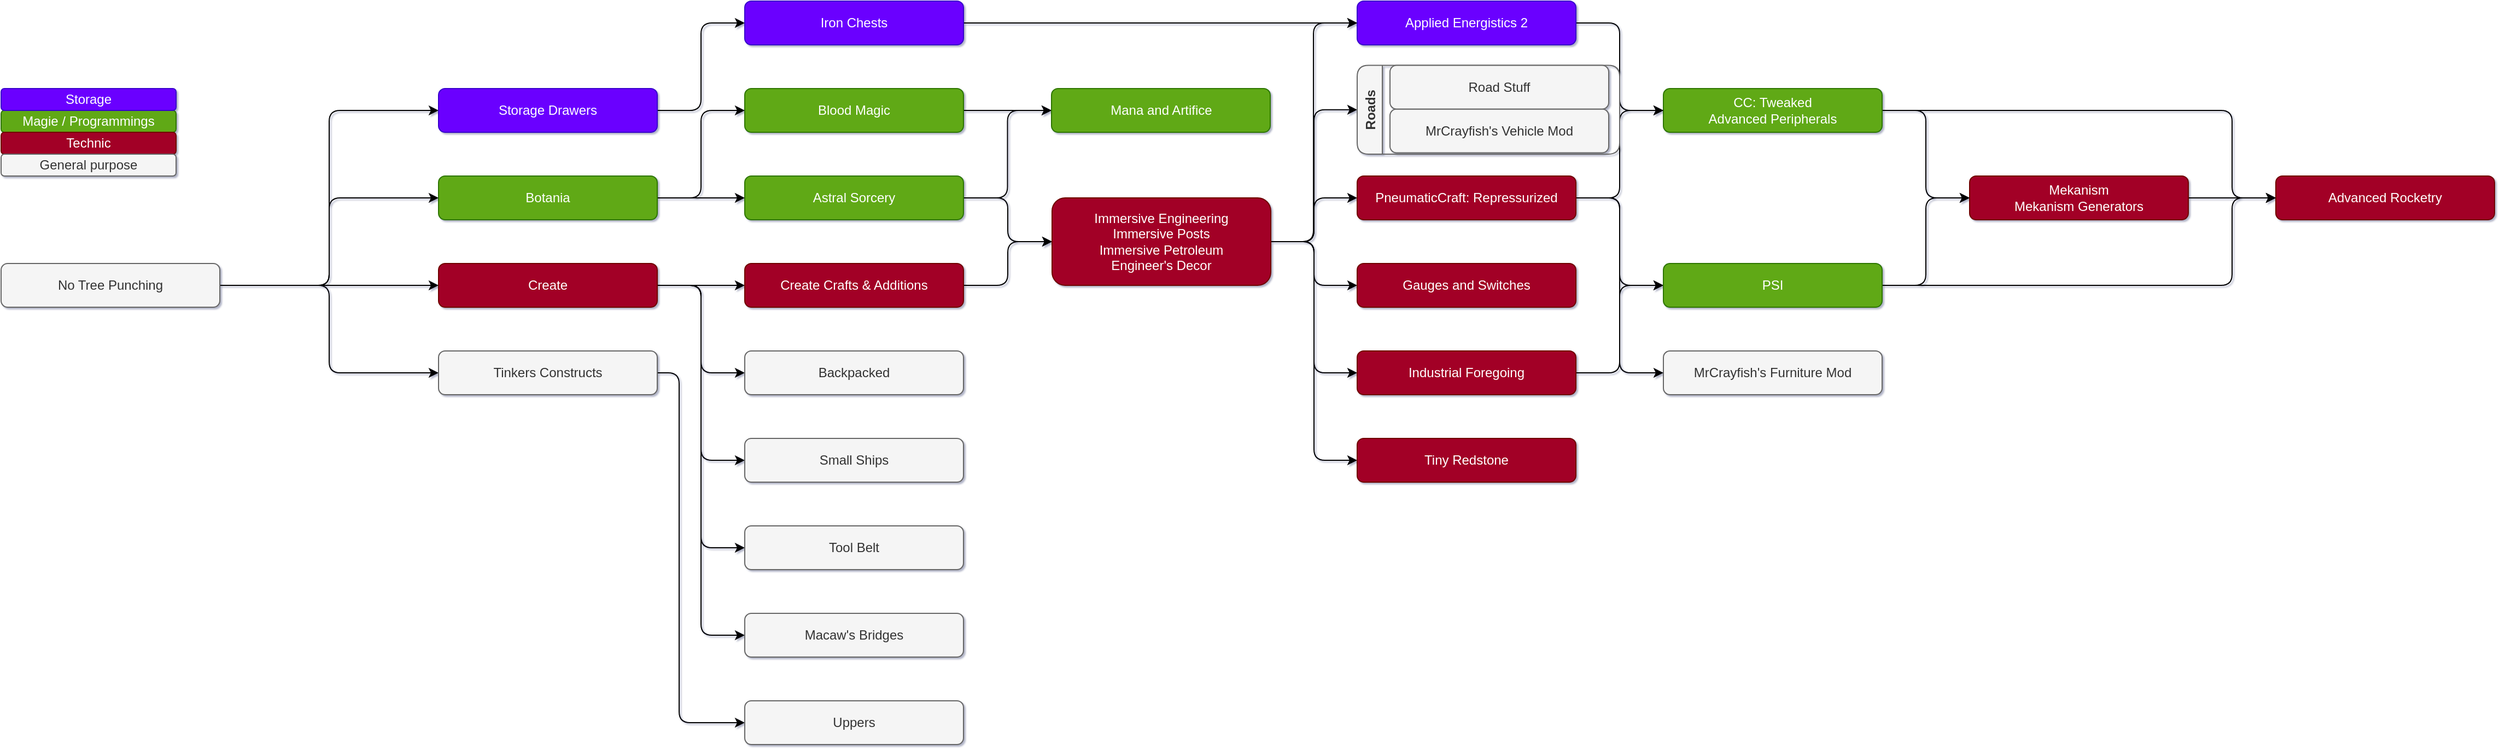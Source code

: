 <mxfile>
    <diagram id="PDRE0Cveb01P1eIBBATt" name="Page-1">
        <mxGraphModel dx="1284" dy="588" grid="1" gridSize="10" guides="1" tooltips="1" connect="1" arrows="1" fold="1" page="1" pageScale="1" pageWidth="827" pageHeight="1169" math="0" shadow="1">
            <root>
                <mxCell id="0"/>
                <mxCell id="1" parent="0"/>
                <mxCell id="sIiB_S7cS-G8sJ5ROPBF-43" style="edgeStyle=orthogonalEdgeStyle;orthogonalLoop=1;jettySize=auto;html=1;exitX=1;exitY=0.5;exitDx=0;exitDy=0;entryX=0;entryY=0.5;entryDx=0;entryDy=0;fontFamily=Helvetica;" parent="1" source="hzLjflLPz5hR0N56K6hU-1" target="hzLjflLPz5hR0N56K6hU-18" edge="1">
                    <mxGeometry relative="1" as="geometry"/>
                </mxCell>
                <mxCell id="sIiB_S7cS-G8sJ5ROPBF-47" style="edgeStyle=orthogonalEdgeStyle;orthogonalLoop=1;jettySize=auto;html=1;exitX=1;exitY=0.5;exitDx=0;exitDy=0;entryX=0;entryY=0.5;entryDx=0;entryDy=0;fontFamily=Helvetica;" parent="1" source="hzLjflLPz5hR0N56K6hU-1" target="hzLjflLPz5hR0N56K6hU-2" edge="1">
                    <mxGeometry relative="1" as="geometry">
                        <Array as="points">
                            <mxPoint x="2120" y="180"/>
                            <mxPoint x="2120" y="260"/>
                        </Array>
                    </mxGeometry>
                </mxCell>
                <mxCell id="hzLjflLPz5hR0N56K6hU-1" value="CC: Tweaked&lt;br&gt;Advanced Peripherals" style="whiteSpace=wrap;html=1;fontFamily=Helvetica;fillColor=#60a917;strokeColor=#2D7600;fontColor=#ffffff;rounded=1;" parent="1" vertex="1">
                    <mxGeometry x="1600" y="160" width="200" height="40" as="geometry"/>
                </mxCell>
                <mxCell id="hzLjflLPz5hR0N56K6hU-2" value="Advanced Rocketry" style="whiteSpace=wrap;html=1;fontFamily=Helvetica;fillColor=#a20025;strokeColor=#6F0000;fontColor=#ffffff;rounded=1;" parent="1" vertex="1">
                    <mxGeometry x="2160" y="240" width="200" height="40" as="geometry"/>
                </mxCell>
                <mxCell id="sIiB_S7cS-G8sJ5ROPBF-42" style="edgeStyle=orthogonalEdgeStyle;orthogonalLoop=1;jettySize=auto;html=1;exitX=1;exitY=0.5;exitDx=0;exitDy=0;entryX=0;entryY=0.5;entryDx=0;entryDy=0;fontFamily=Helvetica;" parent="1" source="hzLjflLPz5hR0N56K6hU-3" target="hzLjflLPz5hR0N56K6hU-1" edge="1">
                    <mxGeometry relative="1" as="geometry"/>
                </mxCell>
                <mxCell id="hzLjflLPz5hR0N56K6hU-3" value="Applied Energistics 2" style="whiteSpace=wrap;html=1;fontFamily=Helvetica;fillColor=#6a00ff;strokeColor=#3700CC;fontColor=#ffffff;rounded=1;" parent="1" vertex="1">
                    <mxGeometry x="1320" y="80" width="200" height="40" as="geometry"/>
                </mxCell>
                <mxCell id="sIiB_S7cS-G8sJ5ROPBF-20" style="edgeStyle=orthogonalEdgeStyle;orthogonalLoop=1;jettySize=auto;html=1;exitX=1;exitY=0.5;exitDx=0;exitDy=0;entryX=0;entryY=0.5;entryDx=0;entryDy=0;fontFamily=Helvetica;" parent="1" source="hzLjflLPz5hR0N56K6hU-5" target="hzLjflLPz5hR0N56K6hU-12" edge="1">
                    <mxGeometry relative="1" as="geometry"/>
                </mxCell>
                <mxCell id="sIiB_S7cS-G8sJ5ROPBF-23" style="edgeStyle=orthogonalEdgeStyle;orthogonalLoop=1;jettySize=auto;html=1;exitX=1;exitY=0.5;exitDx=0;exitDy=0;entryX=0;entryY=0.5;entryDx=0;entryDy=0;fontFamily=Helvetica;" parent="1" source="hzLjflLPz5hR0N56K6hU-5" target="hzLjflLPz5hR0N56K6hU-17" edge="1">
                    <mxGeometry relative="1" as="geometry"/>
                </mxCell>
                <mxCell id="hzLjflLPz5hR0N56K6hU-5" value="Astral Sorcery" style="whiteSpace=wrap;html=1;fontFamily=Helvetica;fillColor=#60a917;strokeColor=#2D7600;fontColor=#ffffff;rounded=1;" parent="1" vertex="1">
                    <mxGeometry x="760" y="240" width="200" height="40" as="geometry"/>
                </mxCell>
                <mxCell id="sIiB_S7cS-G8sJ5ROPBF-25" style="edgeStyle=orthogonalEdgeStyle;orthogonalLoop=1;jettySize=auto;html=1;exitX=1;exitY=0.5;exitDx=0;exitDy=0;entryX=0;entryY=0.5;entryDx=0;entryDy=0;fontFamily=Helvetica;" parent="1" source="hzLjflLPz5hR0N56K6hU-8" target="hzLjflLPz5hR0N56K6hU-17" edge="1">
                    <mxGeometry relative="1" as="geometry"/>
                </mxCell>
                <mxCell id="hzLjflLPz5hR0N56K6hU-8" value="Blood Magic" style="whiteSpace=wrap;html=1;fontFamily=Helvetica;fillColor=#60a917;strokeColor=#2D7600;fontColor=#ffffff;rounded=1;" parent="1" vertex="1">
                    <mxGeometry x="760" y="160" width="200" height="40" as="geometry"/>
                </mxCell>
                <mxCell id="sIiB_S7cS-G8sJ5ROPBF-21" style="edgeStyle=orthogonalEdgeStyle;orthogonalLoop=1;jettySize=auto;html=1;exitX=1;exitY=0.5;exitDx=0;exitDy=0;entryX=0;entryY=0.5;entryDx=0;entryDy=0;fontFamily=Helvetica;" parent="1" source="hzLjflLPz5hR0N56K6hU-9" target="hzLjflLPz5hR0N56K6hU-5" edge="1">
                    <mxGeometry relative="1" as="geometry"/>
                </mxCell>
                <mxCell id="sIiB_S7cS-G8sJ5ROPBF-22" style="edgeStyle=orthogonalEdgeStyle;orthogonalLoop=1;jettySize=auto;html=1;exitX=1;exitY=0.5;exitDx=0;exitDy=0;entryX=0;entryY=0.5;entryDx=0;entryDy=0;fontFamily=Helvetica;" parent="1" source="hzLjflLPz5hR0N56K6hU-9" target="hzLjflLPz5hR0N56K6hU-8" edge="1">
                    <mxGeometry relative="1" as="geometry"/>
                </mxCell>
                <mxCell id="hzLjflLPz5hR0N56K6hU-9" value="Botania&lt;span style=&quot;font-size: 0px; white-space: nowrap;&quot;&gt;%3CmxGraphModel%3E%3Croot%3E%3CmxCell%20id%3D%220%22%2F%3E%3CmxCell%20id%3D%221%22%20parent%3D%220%22%2F%3E%3CmxCell%20id%3D%222%22%20value%3D%22%22%20style%3D%22rounded%3D1%3BwhiteSpace%3Dwrap%3Bhtml%3D1%3B%22%20vertex%3D%221%22%20parent%3D%221%22%3E%3CmxGeometry%20x%3D%22330%22%20y%3D%22250%22%20width%3D%22200%22%20height%3D%2240%22%20as%3D%22geometry%22%2F%3E%3C%2FmxCell%3E%3C%2Froot%3E%3C%2FmxGraphModel%3E&lt;/span&gt;" style="whiteSpace=wrap;html=1;fontFamily=Helvetica;fillColor=#60a917;strokeColor=#2D7600;fontColor=#ffffff;rounded=1;" parent="1" vertex="1">
                    <mxGeometry x="480" y="240" width="200" height="40" as="geometry"/>
                </mxCell>
                <mxCell id="sIiB_S7cS-G8sJ5ROPBF-12" style="edgeStyle=orthogonalEdgeStyle;orthogonalLoop=1;jettySize=auto;html=1;exitX=1;exitY=0.5;exitDx=0;exitDy=0;entryX=0;entryY=0.5;entryDx=0;entryDy=0;fontFamily=Helvetica;" parent="1" source="hzLjflLPz5hR0N56K6hU-10" target="hzLjflLPz5hR0N56K6hU-11" edge="1">
                    <mxGeometry relative="1" as="geometry"/>
                </mxCell>
                <mxCell id="2" style="edgeStyle=orthogonalEdgeStyle;orthogonalLoop=1;jettySize=auto;html=1;exitX=1;exitY=0.5;exitDx=0;exitDy=0;entryX=0;entryY=0.5;entryDx=0;entryDy=0;" parent="1" source="hzLjflLPz5hR0N56K6hU-10" target="hzLjflLPz5hR0N56K6hU-7" edge="1">
                    <mxGeometry relative="1" as="geometry"/>
                </mxCell>
                <mxCell id="3" style="edgeStyle=orthogonalEdgeStyle;orthogonalLoop=1;jettySize=auto;html=1;exitX=1;exitY=0.5;exitDx=0;exitDy=0;entryX=0;entryY=0.5;entryDx=0;entryDy=0;" parent="1" source="hzLjflLPz5hR0N56K6hU-10" target="hzLjflLPz5hR0N56K6hU-25" edge="1">
                    <mxGeometry relative="1" as="geometry"/>
                </mxCell>
                <mxCell id="4" style="edgeStyle=orthogonalEdgeStyle;orthogonalLoop=1;jettySize=auto;html=1;exitX=1;exitY=0.5;exitDx=0;exitDy=0;entryX=0;entryY=0.5;entryDx=0;entryDy=0;" parent="1" source="hzLjflLPz5hR0N56K6hU-10" target="hzLjflLPz5hR0N56K6hU-29" edge="1">
                    <mxGeometry relative="1" as="geometry"/>
                </mxCell>
                <mxCell id="5" style="edgeStyle=orthogonalEdgeStyle;orthogonalLoop=1;jettySize=auto;html=1;exitX=1;exitY=0.5;exitDx=0;exitDy=0;entryX=0;entryY=0.5;entryDx=0;entryDy=0;" parent="1" source="hzLjflLPz5hR0N56K6hU-10" target="hzLjflLPz5hR0N56K6hU-16" edge="1">
                    <mxGeometry relative="1" as="geometry"/>
                </mxCell>
                <mxCell id="hzLjflLPz5hR0N56K6hU-10" value="Create" style="whiteSpace=wrap;html=1;fontFamily=Helvetica;fillColor=#a20025;strokeColor=#6F0000;fontColor=#ffffff;rounded=1;" parent="1" vertex="1">
                    <mxGeometry x="480" y="320" width="200" height="40" as="geometry"/>
                </mxCell>
                <mxCell id="sIiB_S7cS-G8sJ5ROPBF-18" style="edgeStyle=orthogonalEdgeStyle;orthogonalLoop=1;jettySize=auto;html=1;exitX=1;exitY=0.5;exitDx=0;exitDy=0;entryX=0;entryY=0.5;entryDx=0;entryDy=0;fontFamily=Helvetica;" parent="1" source="hzLjflLPz5hR0N56K6hU-11" target="hzLjflLPz5hR0N56K6hU-12" edge="1">
                    <mxGeometry relative="1" as="geometry"/>
                </mxCell>
                <mxCell id="hzLjflLPz5hR0N56K6hU-11" value="Create Crafts &amp;amp; Additions" style="whiteSpace=wrap;html=1;fontFamily=Helvetica;fillColor=#a20025;strokeColor=#6F0000;fontColor=#ffffff;rounded=1;" parent="1" vertex="1">
                    <mxGeometry x="760" y="320" width="200" height="40" as="geometry"/>
                </mxCell>
                <mxCell id="sIiB_S7cS-G8sJ5ROPBF-27" style="edgeStyle=orthogonalEdgeStyle;orthogonalLoop=1;jettySize=auto;html=1;exitX=1;exitY=0.5;exitDx=0;exitDy=0;entryX=0;entryY=0.5;entryDx=0;entryDy=0;fontFamily=Helvetica;" parent="1" source="hzLjflLPz5hR0N56K6hU-12" target="hzLjflLPz5hR0N56K6hU-22" edge="1">
                    <mxGeometry relative="1" as="geometry"/>
                </mxCell>
                <mxCell id="sIiB_S7cS-G8sJ5ROPBF-28" style="edgeStyle=orthogonalEdgeStyle;orthogonalLoop=1;jettySize=auto;html=1;exitX=1;exitY=0.5;exitDx=0;exitDy=0;entryX=0;entryY=0.5;entryDx=0;entryDy=0;fontFamily=Helvetica;" parent="1" source="hzLjflLPz5hR0N56K6hU-12" target="hzLjflLPz5hR0N56K6hU-13" edge="1">
                    <mxGeometry relative="1" as="geometry"/>
                </mxCell>
                <mxCell id="sIiB_S7cS-G8sJ5ROPBF-33" style="edgeStyle=orthogonalEdgeStyle;orthogonalLoop=1;jettySize=auto;html=1;exitX=1;exitY=0.5;exitDx=0;exitDy=0;entryX=0;entryY=0.5;entryDx=0;entryDy=0;fontFamily=Helvetica;" parent="1" source="hzLjflLPz5hR0N56K6hU-12" target="sIiB_S7cS-G8sJ5ROPBF-31" edge="1">
                    <mxGeometry relative="1" as="geometry"/>
                </mxCell>
                <mxCell id="sIiB_S7cS-G8sJ5ROPBF-36" style="edgeStyle=orthogonalEdgeStyle;orthogonalLoop=1;jettySize=auto;html=1;exitX=1;exitY=0.5;exitDx=0;exitDy=0;entryX=0;entryY=0.5;entryDx=0;entryDy=0;fontFamily=Helvetica;" parent="1" source="hzLjflLPz5hR0N56K6hU-12" target="hzLjflLPz5hR0N56K6hU-14" edge="1">
                    <mxGeometry relative="1" as="geometry"/>
                </mxCell>
                <mxCell id="7" style="edgeStyle=orthogonalEdgeStyle;orthogonalLoop=1;jettySize=auto;html=1;exitX=1;exitY=0.5;exitDx=0;exitDy=0;entryX=0;entryY=0.5;entryDx=0;entryDy=0;" parent="1" source="hzLjflLPz5hR0N56K6hU-12" target="hzLjflLPz5hR0N56K6hU-28" edge="1">
                    <mxGeometry relative="1" as="geometry"/>
                </mxCell>
                <mxCell id="13" style="edgeStyle=orthogonalEdgeStyle;orthogonalLoop=1;jettySize=auto;html=1;exitX=1;exitY=0.5;exitDx=0;exitDy=0;entryX=0;entryY=0.5;entryDx=0;entryDy=0;" edge="1" parent="1" source="hzLjflLPz5hR0N56K6hU-12" target="hzLjflLPz5hR0N56K6hU-3">
                    <mxGeometry relative="1" as="geometry">
                        <Array as="points">
                            <mxPoint x="1280" y="300"/>
                            <mxPoint x="1280" y="100"/>
                        </Array>
                    </mxGeometry>
                </mxCell>
                <mxCell id="hzLjflLPz5hR0N56K6hU-12" value="Immersive Engineering&lt;br&gt;Immersive Posts&lt;br&gt;Immersive Petroleum&lt;br&gt;Engineer's Decor" style="whiteSpace=wrap;html=1;fontFamily=Helvetica;fillColor=#a20025;strokeColor=#6F0000;fontColor=#ffffff;rounded=1;" parent="1" vertex="1">
                    <mxGeometry x="1041" y="260" width="200" height="80" as="geometry"/>
                </mxCell>
                <mxCell id="hzLjflLPz5hR0N56K6hU-13" value="Gauges and Switches" style="whiteSpace=wrap;html=1;fontFamily=Helvetica;fillColor=#a20025;strokeColor=#6F0000;fontColor=#ffffff;rounded=1;" parent="1" vertex="1">
                    <mxGeometry x="1320" y="320" width="200" height="40" as="geometry"/>
                </mxCell>
                <mxCell id="sIiB_S7cS-G8sJ5ROPBF-37" style="edgeStyle=orthogonalEdgeStyle;orthogonalLoop=1;jettySize=auto;html=1;exitX=1;exitY=0.5;exitDx=0;exitDy=0;entryX=0;entryY=0.5;entryDx=0;entryDy=0;fontFamily=Helvetica;" parent="1" source="hzLjflLPz5hR0N56K6hU-14" target="hzLjflLPz5hR0N56K6hU-23" edge="1">
                    <mxGeometry relative="1" as="geometry"/>
                </mxCell>
                <mxCell id="hzLjflLPz5hR0N56K6hU-14" value="Industrial Foregoing" style="whiteSpace=wrap;html=1;fontFamily=Helvetica;fillColor=#a20025;strokeColor=#6F0000;fontColor=#ffffff;rounded=1;" parent="1" vertex="1">
                    <mxGeometry x="1320" y="400" width="200" height="40" as="geometry"/>
                </mxCell>
                <mxCell id="sIiB_S7cS-G8sJ5ROPBF-35" style="edgeStyle=orthogonalEdgeStyle;orthogonalLoop=1;jettySize=auto;html=1;exitX=1;exitY=0.5;exitDx=0;exitDy=0;entryX=0;entryY=0.5;entryDx=0;entryDy=0;fontFamily=Helvetica;" parent="1" source="hzLjflLPz5hR0N56K6hU-15" target="hzLjflLPz5hR0N56K6hU-3" edge="1">
                    <mxGeometry relative="1" as="geometry"/>
                </mxCell>
                <mxCell id="hzLjflLPz5hR0N56K6hU-15" value="Iron Chests&lt;span style=&quot;font-size: 0px; white-space: nowrap;&quot;&gt;%3CmxGraphModel%3E%3Croot%3E%3CmxCell%20id%3D%220%22%2F%3E%3CmxCell%20id%3D%221%22%20parent%3D%220%22%2F%3E%3CmxCell%20id%3D%222%22%20value%3D%22%22%20style%3D%22rounded%3D1%3BwhiteSpace%3Dwrap%3Bhtml%3D1%3B%22%20vertex%3D%221%22%20parent%3D%221%22%3E%3CmxGeometry%20x%3D%22320%22%20y%3D%22480%22%20width%3D%22200%22%20height%3D%2240%22%20as%3D%22geometry%22%2F%3E%3C%2FmxCell%3E%3C%2Froot%3E%3C%2FmxGraphModel%3E&lt;/span&gt;" style="whiteSpace=wrap;html=1;fontFamily=Helvetica;fillColor=#6a00ff;strokeColor=#3700CC;fontColor=#ffffff;rounded=1;" parent="1" vertex="1">
                    <mxGeometry x="760" y="80" width="200" height="40" as="geometry"/>
                </mxCell>
                <mxCell id="hzLjflLPz5hR0N56K6hU-17" value="Mana and Artifice" style="whiteSpace=wrap;html=1;fontFamily=Helvetica;fillColor=#60a917;strokeColor=#2D7600;fontColor=#ffffff;rounded=1;" parent="1" vertex="1">
                    <mxGeometry x="1040.5" y="160" width="200" height="40" as="geometry"/>
                </mxCell>
                <mxCell id="sIiB_S7cS-G8sJ5ROPBF-46" style="edgeStyle=orthogonalEdgeStyle;orthogonalLoop=1;jettySize=auto;html=1;exitX=1;exitY=0.5;exitDx=0;exitDy=0;entryX=0;entryY=0.5;entryDx=0;entryDy=0;fontFamily=Helvetica;" parent="1" source="hzLjflLPz5hR0N56K6hU-18" target="hzLjflLPz5hR0N56K6hU-2" edge="1">
                    <mxGeometry relative="1" as="geometry"/>
                </mxCell>
                <mxCell id="hzLjflLPz5hR0N56K6hU-18" value="Mekanism&lt;br&gt;Mekanism Generators" style="whiteSpace=wrap;html=1;fontFamily=Helvetica;fillColor=#a20025;strokeColor=#6F0000;fontColor=#ffffff;rounded=1;" parent="1" vertex="1">
                    <mxGeometry x="1880" y="240" width="200" height="40" as="geometry"/>
                </mxCell>
                <mxCell id="hzLjflLPz5hR0N56K6hU-19" value="MrCrayfish's Furniture Mod" style="whiteSpace=wrap;html=1;fontFamily=Helvetica;fillColor=#f5f5f5;strokeColor=#666666;fontColor=#333333;rounded=1;" parent="1" vertex="1">
                    <mxGeometry x="1600" y="400" width="200" height="40" as="geometry"/>
                </mxCell>
                <mxCell id="sIiB_S7cS-G8sJ5ROPBF-8" style="edgeStyle=orthogonalEdgeStyle;orthogonalLoop=1;jettySize=auto;html=1;exitX=1;exitY=0.5;exitDx=0;exitDy=0;entryX=0;entryY=0.5;entryDx=0;entryDy=0;fontFamily=Helvetica;" parent="1" source="hzLjflLPz5hR0N56K6hU-21" target="hzLjflLPz5hR0N56K6hU-9" edge="1">
                    <mxGeometry relative="1" as="geometry"/>
                </mxCell>
                <mxCell id="sIiB_S7cS-G8sJ5ROPBF-9" style="edgeStyle=orthogonalEdgeStyle;orthogonalLoop=1;jettySize=auto;html=1;exitX=1;exitY=0.5;exitDx=0;exitDy=0;entryX=0;entryY=0.5;entryDx=0;entryDy=0;fontFamily=Helvetica;" parent="1" source="hzLjflLPz5hR0N56K6hU-21" target="hzLjflLPz5hR0N56K6hU-26" edge="1">
                    <mxGeometry relative="1" as="geometry"/>
                </mxCell>
                <mxCell id="sIiB_S7cS-G8sJ5ROPBF-10" style="edgeStyle=orthogonalEdgeStyle;orthogonalLoop=1;jettySize=auto;html=1;exitX=1;exitY=0.5;exitDx=0;exitDy=0;entryX=0;entryY=0.5;entryDx=0;entryDy=0;fontFamily=Helvetica;" parent="1" source="hzLjflLPz5hR0N56K6hU-21" target="hzLjflLPz5hR0N56K6hU-27" edge="1">
                    <mxGeometry relative="1" as="geometry"/>
                </mxCell>
                <mxCell id="sIiB_S7cS-G8sJ5ROPBF-11" style="edgeStyle=orthogonalEdgeStyle;orthogonalLoop=1;jettySize=auto;html=1;exitX=1;exitY=0.5;exitDx=0;exitDy=0;entryX=0;entryY=0.5;entryDx=0;entryDy=0;fontFamily=Helvetica;" parent="1" source="hzLjflLPz5hR0N56K6hU-21" target="hzLjflLPz5hR0N56K6hU-10" edge="1">
                    <mxGeometry relative="1" as="geometry"/>
                </mxCell>
                <mxCell id="hzLjflLPz5hR0N56K6hU-21" value="No Tree Punching" style="whiteSpace=wrap;html=1;fontFamily=Helvetica;fillColor=#f5f5f5;strokeColor=#666666;fontColor=#333333;rounded=1;" parent="1" vertex="1">
                    <mxGeometry x="80" y="320" width="200" height="40" as="geometry"/>
                </mxCell>
                <mxCell id="sIiB_S7cS-G8sJ5ROPBF-34" style="edgeStyle=orthogonalEdgeStyle;orthogonalLoop=1;jettySize=auto;html=1;exitX=1;exitY=0.5;exitDx=0;exitDy=0;entryX=0;entryY=0.5;entryDx=0;entryDy=0;fontFamily=Helvetica;" parent="1" source="hzLjflLPz5hR0N56K6hU-22" target="hzLjflLPz5hR0N56K6hU-23" edge="1">
                    <mxGeometry relative="1" as="geometry"/>
                </mxCell>
                <mxCell id="sIiB_S7cS-G8sJ5ROPBF-38" style="edgeStyle=orthogonalEdgeStyle;orthogonalLoop=1;jettySize=auto;html=1;exitX=1;exitY=0.5;exitDx=0;exitDy=0;entryX=0;entryY=0.5;entryDx=0;entryDy=0;fontFamily=Helvetica;" parent="1" source="hzLjflLPz5hR0N56K6hU-22" target="hzLjflLPz5hR0N56K6hU-19" edge="1">
                    <mxGeometry relative="1" as="geometry"/>
                </mxCell>
                <mxCell id="sIiB_S7cS-G8sJ5ROPBF-40" style="edgeStyle=orthogonalEdgeStyle;orthogonalLoop=1;jettySize=auto;html=1;exitX=1;exitY=0.5;exitDx=0;exitDy=0;entryX=0;entryY=0.5;entryDx=0;entryDy=0;fontFamily=Helvetica;" parent="1" source="hzLjflLPz5hR0N56K6hU-22" target="hzLjflLPz5hR0N56K6hU-1" edge="1">
                    <mxGeometry relative="1" as="geometry">
                        <Array as="points">
                            <mxPoint x="1560" y="260"/>
                            <mxPoint x="1560" y="180"/>
                        </Array>
                    </mxGeometry>
                </mxCell>
                <mxCell id="hzLjflLPz5hR0N56K6hU-22" value="PneumaticCraft: Repressurized" style="whiteSpace=wrap;html=1;fontFamily=Helvetica;fillColor=#a20025;strokeColor=#6F0000;fontColor=#ffffff;rounded=1;" parent="1" vertex="1">
                    <mxGeometry x="1320" y="240" width="200" height="40" as="geometry"/>
                </mxCell>
                <mxCell id="sIiB_S7cS-G8sJ5ROPBF-44" style="edgeStyle=orthogonalEdgeStyle;orthogonalLoop=1;jettySize=auto;html=1;exitX=1;exitY=0.5;exitDx=0;exitDy=0;entryX=0;entryY=0.5;entryDx=0;entryDy=0;fontFamily=Helvetica;" parent="1" source="hzLjflLPz5hR0N56K6hU-23" target="hzLjflLPz5hR0N56K6hU-18" edge="1">
                    <mxGeometry relative="1" as="geometry">
                        <Array as="points">
                            <mxPoint x="1840" y="340"/>
                            <mxPoint x="1840" y="260"/>
                        </Array>
                    </mxGeometry>
                </mxCell>
                <mxCell id="sIiB_S7cS-G8sJ5ROPBF-45" style="edgeStyle=orthogonalEdgeStyle;orthogonalLoop=1;jettySize=auto;html=1;exitX=1;exitY=0.5;exitDx=0;exitDy=0;entryX=0;entryY=0.5;entryDx=0;entryDy=0;fontFamily=Helvetica;" parent="1" source="hzLjflLPz5hR0N56K6hU-23" target="hzLjflLPz5hR0N56K6hU-2" edge="1">
                    <mxGeometry relative="1" as="geometry">
                        <Array as="points">
                            <mxPoint x="2120" y="340"/>
                            <mxPoint x="2120" y="260"/>
                        </Array>
                    </mxGeometry>
                </mxCell>
                <mxCell id="hzLjflLPz5hR0N56K6hU-23" value="PSI" style="whiteSpace=wrap;html=1;fontFamily=Helvetica;fillColor=#60a917;strokeColor=#2D7600;fontColor=#ffffff;rounded=1;" parent="1" vertex="1">
                    <mxGeometry x="1600" y="320" width="200" height="40" as="geometry"/>
                </mxCell>
                <mxCell id="sIiB_S7cS-G8sJ5ROPBF-26" style="edgeStyle=orthogonalEdgeStyle;orthogonalLoop=1;jettySize=auto;html=1;exitX=1;exitY=0.5;exitDx=0;exitDy=0;entryX=0;entryY=0.5;entryDx=0;entryDy=0;fontFamily=Helvetica;" parent="1" source="hzLjflLPz5hR0N56K6hU-26" target="hzLjflLPz5hR0N56K6hU-15" edge="1">
                    <mxGeometry relative="1" as="geometry"/>
                </mxCell>
                <mxCell id="hzLjflLPz5hR0N56K6hU-26" value="Storage Drawers" style="whiteSpace=wrap;html=1;fontFamily=Helvetica;fillColor=#6a00ff;strokeColor=#3700CC;fontColor=#ffffff;rounded=1;" parent="1" vertex="1">
                    <mxGeometry x="480" y="160" width="200" height="40" as="geometry"/>
                </mxCell>
                <mxCell id="6" style="edgeStyle=orthogonalEdgeStyle;orthogonalLoop=1;jettySize=auto;html=1;exitX=1;exitY=0.5;exitDx=0;exitDy=0;entryX=0;entryY=0.5;entryDx=0;entryDy=0;" parent="1" source="hzLjflLPz5hR0N56K6hU-27" target="hzLjflLPz5hR0N56K6hU-20" edge="1">
                    <mxGeometry relative="1" as="geometry">
                        <Array as="points">
                            <mxPoint x="700" y="420"/>
                            <mxPoint x="700" y="740"/>
                        </Array>
                    </mxGeometry>
                </mxCell>
                <mxCell id="hzLjflLPz5hR0N56K6hU-27" value="Tinkers Constructs" style="whiteSpace=wrap;html=1;fontFamily=Helvetica;fillColor=#f5f5f5;strokeColor=#666666;fontColor=#333333;rounded=1;" parent="1" vertex="1">
                    <mxGeometry x="480" y="400" width="200" height="40" as="geometry"/>
                </mxCell>
                <mxCell id="sIiB_S7cS-G8sJ5ROPBF-31" value="Roads" style="swimlane;horizontal=0;fontFamily=Helvetica;fillColor=#f5f5f5;strokeColor=#666666;fontColor=#333333;rounded=1;" parent="1" vertex="1">
                    <mxGeometry x="1320" y="138.75" width="240" height="81.25" as="geometry"/>
                </mxCell>
                <mxCell id="hzLjflLPz5hR0N56K6hU-6" value="MrCrayfish's Vehicle Mod" style="whiteSpace=wrap;html=1;fontFamily=Helvetica;fillColor=#f5f5f5;strokeColor=#666666;fontColor=#333333;shadow=0;rounded=1;" parent="sIiB_S7cS-G8sJ5ROPBF-31" vertex="1">
                    <mxGeometry x="30" y="40" width="200" height="40" as="geometry"/>
                </mxCell>
                <mxCell id="hzLjflLPz5hR0N56K6hU-24" value="Road Stuff" style="whiteSpace=wrap;html=1;fontFamily=Helvetica;fillColor=#f5f5f5;strokeColor=#666666;fontColor=#333333;rounded=1;" parent="sIiB_S7cS-G8sJ5ROPBF-31" vertex="1">
                    <mxGeometry x="30" width="200" height="40" as="geometry"/>
                </mxCell>
                <mxCell id="hzLjflLPz5hR0N56K6hU-7" value="Backpacked" style="whiteSpace=wrap;html=1;fontFamily=Helvetica;fillColor=#f5f5f5;strokeColor=#666666;fontColor=#333333;rounded=1;" parent="1" vertex="1">
                    <mxGeometry x="760" y="400" width="200" height="40" as="geometry"/>
                </mxCell>
                <mxCell id="hzLjflLPz5hR0N56K6hU-25" value="Small Ships" style="whiteSpace=wrap;html=1;fontFamily=Helvetica;fillColor=#f5f5f5;strokeColor=#666666;fontColor=#333333;rounded=1;" parent="1" vertex="1">
                    <mxGeometry x="760" y="480" width="200" height="40" as="geometry"/>
                </mxCell>
                <mxCell id="hzLjflLPz5hR0N56K6hU-29" value="Tool Belt" style="whiteSpace=wrap;html=1;fontFamily=Helvetica;fillColor=#f5f5f5;strokeColor=#666666;fontColor=#333333;rounded=1;" parent="1" vertex="1">
                    <mxGeometry x="760" y="560" width="200" height="40" as="geometry"/>
                </mxCell>
                <mxCell id="hzLjflLPz5hR0N56K6hU-20" value="Uppers" style="whiteSpace=wrap;html=1;fontFamily=Helvetica;fillColor=#f5f5f5;strokeColor=#666666;fontColor=#333333;rounded=1;" parent="1" vertex="1">
                    <mxGeometry x="760" y="720" width="200" height="40" as="geometry"/>
                </mxCell>
                <mxCell id="hzLjflLPz5hR0N56K6hU-16" value="Macaw's Bridges" style="whiteSpace=wrap;html=1;fontFamily=Helvetica;fillColor=#f5f5f5;strokeColor=#666666;fontColor=#333333;rounded=1;" parent="1" vertex="1">
                    <mxGeometry x="760" y="640" width="200" height="40" as="geometry"/>
                </mxCell>
                <mxCell id="hzLjflLPz5hR0N56K6hU-28" value="Tiny Redstone" style="whiteSpace=wrap;html=1;fontFamily=Helvetica;fillColor=#a20025;strokeColor=#6F0000;fontColor=#ffffff;rounded=1;" parent="1" vertex="1">
                    <mxGeometry x="1320" y="480" width="200" height="40" as="geometry"/>
                </mxCell>
                <mxCell id="8" value="Magie / Programmings" style="text;html=1;strokeColor=#2D7600;fillColor=#60a917;align=center;verticalAlign=middle;whiteSpace=wrap;fontColor=#ffffff;rounded=1;" parent="1" vertex="1">
                    <mxGeometry x="80" y="180" width="160" height="20" as="geometry"/>
                </mxCell>
                <mxCell id="9" value="Storage" style="text;html=1;strokeColor=#3700CC;fillColor=#6a00ff;align=center;verticalAlign=middle;whiteSpace=wrap;fontColor=#ffffff;strokeWidth=1;rounded=1;" parent="1" vertex="1">
                    <mxGeometry x="80" y="160" width="160" height="20" as="geometry"/>
                </mxCell>
                <mxCell id="11" value="Technic" style="text;html=1;strokeColor=#6F0000;fillColor=#a20025;align=center;verticalAlign=middle;whiteSpace=wrap;fontColor=#ffffff;rounded=1;" parent="1" vertex="1">
                    <mxGeometry x="80" y="200" width="160" height="20" as="geometry"/>
                </mxCell>
                <mxCell id="12" value="General purpose" style="text;html=1;fillColor=#f5f5f5;align=center;verticalAlign=middle;whiteSpace=wrap;strokeColor=#666666;fontColor=#333333;rounded=1;" parent="1" vertex="1">
                    <mxGeometry x="80" y="220" width="160" height="20" as="geometry"/>
                </mxCell>
            </root>
        </mxGraphModel>
    </diagram>
</mxfile>